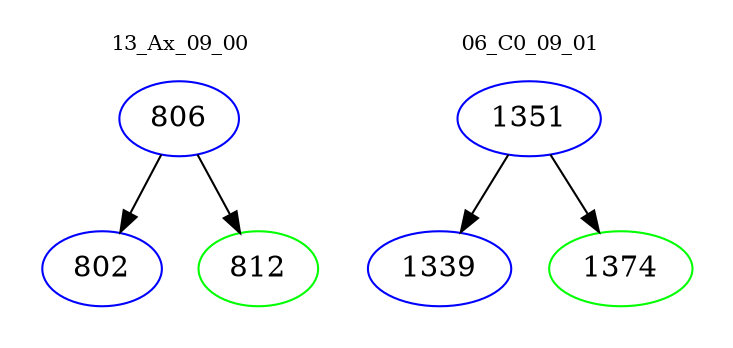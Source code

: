 digraph{
subgraph cluster_0 {
color = white
label = "13_Ax_09_00";
fontsize=10;
T0_806 [label="806", color="blue"]
T0_806 -> T0_802 [color="black"]
T0_802 [label="802", color="blue"]
T0_806 -> T0_812 [color="black"]
T0_812 [label="812", color="green"]
}
subgraph cluster_1 {
color = white
label = "06_C0_09_01";
fontsize=10;
T1_1351 [label="1351", color="blue"]
T1_1351 -> T1_1339 [color="black"]
T1_1339 [label="1339", color="blue"]
T1_1351 -> T1_1374 [color="black"]
T1_1374 [label="1374", color="green"]
}
}
